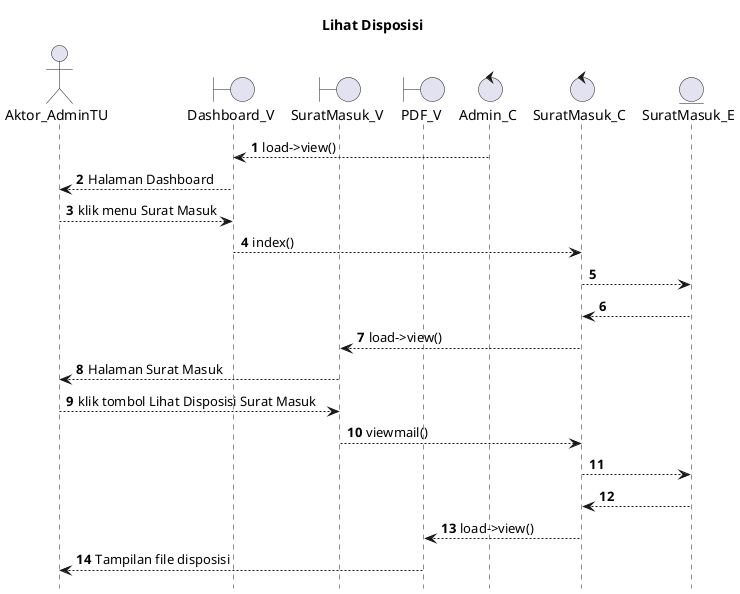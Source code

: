 @startuml

autonumber
hide footbox
title Lihat Disposisi

Actor Aktor_AdminTU
boundary Dashboard_V
boundary SuratMasuk_V
boundary PDF_V
control Admin_C
control SuratMasuk_C
Entity SuratMasuk_E

Admin_C --> Dashboard_V: load->view()
Dashboard_V --> Aktor_AdminTU: Halaman Dashboard
Aktor_AdminTU --> Dashboard_V: klik menu Surat Masuk
Dashboard_V --> SuratMasuk_C: index()
SuratMasuk_C --> SuratMasuk_E:
    
    SuratMasuk_E --> SuratMasuk_C:
    SuratMasuk_C --> SuratMasuk_V: load->view()
    SuratMasuk_V --> Aktor_AdminTU: Halaman Surat Masuk

Aktor_AdminTU --> SuratMasuk_V: klik tombol Lihat Disposisi Surat Masuk
SuratMasuk_V --> SuratMasuk_C: viewmail()
SuratMasuk_C --> SuratMasuk_E:
   
    SuratMasuk_E --> SuratMasuk_C:
    SuratMasuk_C --> PDF_V: load->view()
    PDF_V --> Aktor_AdminTU: Tampilan file disposisi

@enduml